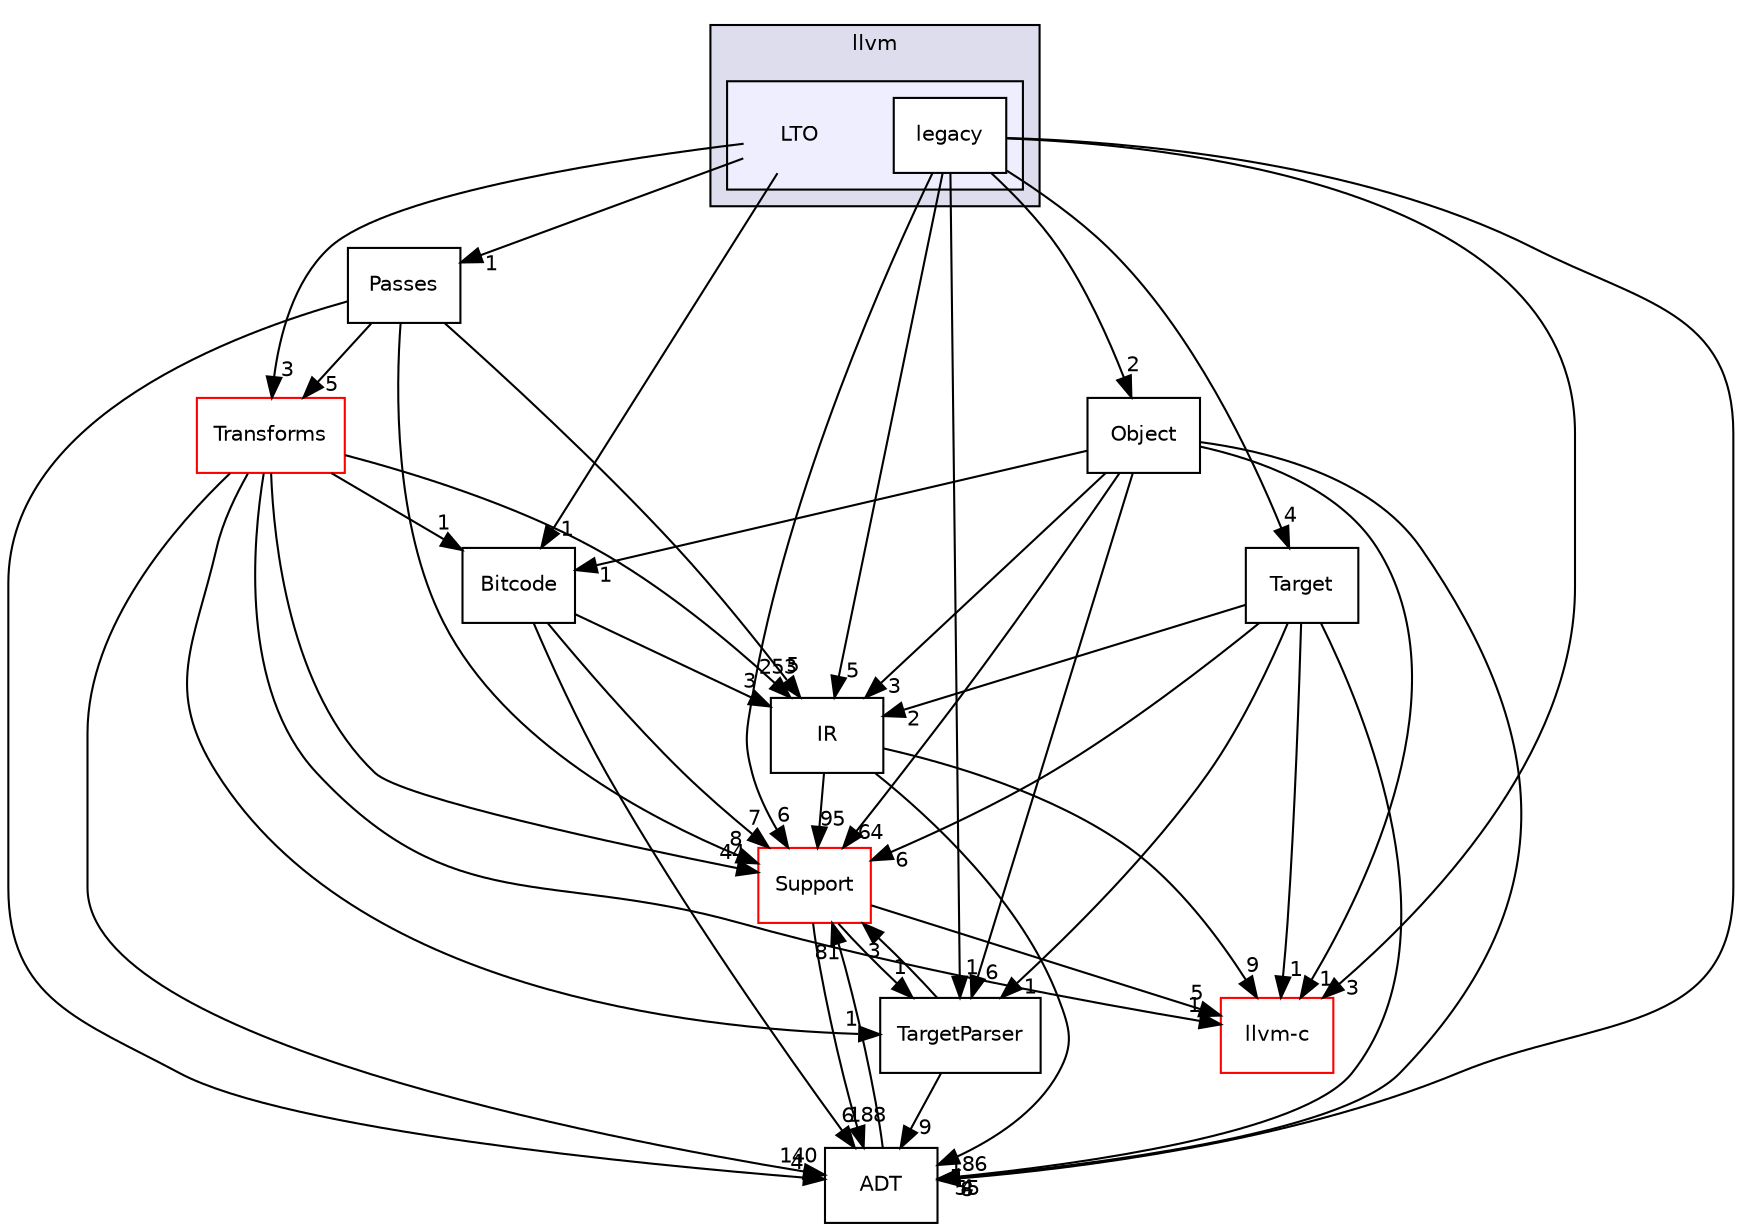 digraph "include/llvm/LTO" {
  bgcolor=transparent;
  compound=true
  node [ fontsize="10", fontname="Helvetica"];
  edge [ labelfontsize="10", labelfontname="Helvetica"];
  subgraph clusterdir_dcde91663b8816e1e2311938ccd8f690 {
    graph [ bgcolor="#ddddee", pencolor="black", label="llvm" fontname="Helvetica", fontsize="10", URL="dir_dcde91663b8816e1e2311938ccd8f690.html"]
  subgraph clusterdir_cc522023cc5493cf2b50d74d7c9ccff5 {
    graph [ bgcolor="#eeeeff", pencolor="black", label="" URL="dir_cc522023cc5493cf2b50d74d7c9ccff5.html"];
    dir_cc522023cc5493cf2b50d74d7c9ccff5 [shape=plaintext label="LTO"];
    dir_0205f525a855998e8e5978b4c280f48e [shape=box label="legacy" color="black" fillcolor="white" style="filled" URL="dir_0205f525a855998e8e5978b4c280f48e.html"];
  }
  }
  dir_c3e93f23a4a31c717998b98ce143b7c0 [shape=box label="IR" URL="dir_c3e93f23a4a31c717998b98ce143b7c0.html"];
  dir_b21276aa901501839874154d4047f901 [shape=box label="Object" URL="dir_b21276aa901501839874154d4047f901.html"];
  dir_598cf91845408a082c3b79895c9b278f [shape=box label="Passes" URL="dir_598cf91845408a082c3b79895c9b278f.html"];
  dir_ae1e398ac700924fa434b51c248a5531 [shape=box label="Support" color="red" URL="dir_ae1e398ac700924fa434b51c248a5531.html"];
  dir_32453792af2ba70c54e3ccae3a790d1b [shape=box label="ADT" URL="dir_32453792af2ba70c54e3ccae3a790d1b.html"];
  dir_93bbf26a6ebee48bd39196855fde3e19 [shape=box label="Target" URL="dir_93bbf26a6ebee48bd39196855fde3e19.html"];
  dir_4af373fa4aadd15fa512c52245df42e9 [shape=box label="Bitcode" URL="dir_4af373fa4aadd15fa512c52245df42e9.html"];
  dir_5625ec55672b6ae9c183a884d9f7b761 [shape=box label="Transforms" color="red" URL="dir_5625ec55672b6ae9c183a884d9f7b761.html"];
  dir_b404620133d8508a838af4d853306b62 [shape=box label="TargetParser" URL="dir_b404620133d8508a838af4d853306b62.html"];
  dir_db1e4f1ef1b4536ff54becd23c94e664 [shape=box label="llvm-c" color="red" URL="dir_db1e4f1ef1b4536ff54becd23c94e664.html"];
  dir_c3e93f23a4a31c717998b98ce143b7c0->dir_ae1e398ac700924fa434b51c248a5531 [headlabel="95", labeldistance=1.5 headhref="dir_000010_000011.html"];
  dir_c3e93f23a4a31c717998b98ce143b7c0->dir_32453792af2ba70c54e3ccae3a790d1b [headlabel="186", labeldistance=1.5 headhref="dir_000010_000007.html"];
  dir_c3e93f23a4a31c717998b98ce143b7c0->dir_db1e4f1ef1b4536ff54becd23c94e664 [headlabel="9", labeldistance=1.5 headhref="dir_000010_000002.html"];
  dir_b21276aa901501839874154d4047f901->dir_c3e93f23a4a31c717998b98ce143b7c0 [headlabel="3", labeldistance=1.5 headhref="dir_000023_000010.html"];
  dir_b21276aa901501839874154d4047f901->dir_ae1e398ac700924fa434b51c248a5531 [headlabel="64", labeldistance=1.5 headhref="dir_000023_000011.html"];
  dir_b21276aa901501839874154d4047f901->dir_32453792af2ba70c54e3ccae3a790d1b [headlabel="55", labeldistance=1.5 headhref="dir_000023_000007.html"];
  dir_b21276aa901501839874154d4047f901->dir_4af373fa4aadd15fa512c52245df42e9 [headlabel="1", labeldistance=1.5 headhref="dir_000023_000024.html"];
  dir_b21276aa901501839874154d4047f901->dir_b404620133d8508a838af4d853306b62 [headlabel="6", labeldistance=1.5 headhref="dir_000023_000029.html"];
  dir_b21276aa901501839874154d4047f901->dir_db1e4f1ef1b4536ff54becd23c94e664 [headlabel="1", labeldistance=1.5 headhref="dir_000023_000002.html"];
  dir_0205f525a855998e8e5978b4c280f48e->dir_c3e93f23a4a31c717998b98ce143b7c0 [headlabel="5", labeldistance=1.5 headhref="dir_000280_000010.html"];
  dir_0205f525a855998e8e5978b4c280f48e->dir_b21276aa901501839874154d4047f901 [headlabel="2", labeldistance=1.5 headhref="dir_000280_000023.html"];
  dir_0205f525a855998e8e5978b4c280f48e->dir_ae1e398ac700924fa434b51c248a5531 [headlabel="6", labeldistance=1.5 headhref="dir_000280_000011.html"];
  dir_0205f525a855998e8e5978b4c280f48e->dir_32453792af2ba70c54e3ccae3a790d1b [headlabel="8", labeldistance=1.5 headhref="dir_000280_000007.html"];
  dir_0205f525a855998e8e5978b4c280f48e->dir_93bbf26a6ebee48bd39196855fde3e19 [headlabel="4", labeldistance=1.5 headhref="dir_000280_000303.html"];
  dir_0205f525a855998e8e5978b4c280f48e->dir_b404620133d8508a838af4d853306b62 [headlabel="1", labeldistance=1.5 headhref="dir_000280_000029.html"];
  dir_0205f525a855998e8e5978b4c280f48e->dir_db1e4f1ef1b4536ff54becd23c94e664 [headlabel="3", labeldistance=1.5 headhref="dir_000280_000002.html"];
  dir_598cf91845408a082c3b79895c9b278f->dir_c3e93f23a4a31c717998b98ce143b7c0 [headlabel="5", labeldistance=1.5 headhref="dir_000295_000010.html"];
  dir_598cf91845408a082c3b79895c9b278f->dir_ae1e398ac700924fa434b51c248a5531 [headlabel="8", labeldistance=1.5 headhref="dir_000295_000011.html"];
  dir_598cf91845408a082c3b79895c9b278f->dir_32453792af2ba70c54e3ccae3a790d1b [headlabel="4", labeldistance=1.5 headhref="dir_000295_000007.html"];
  dir_598cf91845408a082c3b79895c9b278f->dir_5625ec55672b6ae9c183a884d9f7b761 [headlabel="5", labeldistance=1.5 headhref="dir_000295_000013.html"];
  dir_ae1e398ac700924fa434b51c248a5531->dir_32453792af2ba70c54e3ccae3a790d1b [headlabel="188", labeldistance=1.5 headhref="dir_000011_000007.html"];
  dir_ae1e398ac700924fa434b51c248a5531->dir_b404620133d8508a838af4d853306b62 [headlabel="1", labeldistance=1.5 headhref="dir_000011_000029.html"];
  dir_ae1e398ac700924fa434b51c248a5531->dir_db1e4f1ef1b4536ff54becd23c94e664 [headlabel="5", labeldistance=1.5 headhref="dir_000011_000002.html"];
  dir_32453792af2ba70c54e3ccae3a790d1b->dir_ae1e398ac700924fa434b51c248a5531 [headlabel="81", labeldistance=1.5 headhref="dir_000007_000011.html"];
  dir_93bbf26a6ebee48bd39196855fde3e19->dir_c3e93f23a4a31c717998b98ce143b7c0 [headlabel="2", labeldistance=1.5 headhref="dir_000303_000010.html"];
  dir_93bbf26a6ebee48bd39196855fde3e19->dir_ae1e398ac700924fa434b51c248a5531 [headlabel="6", labeldistance=1.5 headhref="dir_000303_000011.html"];
  dir_93bbf26a6ebee48bd39196855fde3e19->dir_32453792af2ba70c54e3ccae3a790d1b [headlabel="4", labeldistance=1.5 headhref="dir_000303_000007.html"];
  dir_93bbf26a6ebee48bd39196855fde3e19->dir_b404620133d8508a838af4d853306b62 [headlabel="1", labeldistance=1.5 headhref="dir_000303_000029.html"];
  dir_93bbf26a6ebee48bd39196855fde3e19->dir_db1e4f1ef1b4536ff54becd23c94e664 [headlabel="1", labeldistance=1.5 headhref="dir_000303_000002.html"];
  dir_4af373fa4aadd15fa512c52245df42e9->dir_c3e93f23a4a31c717998b98ce143b7c0 [headlabel="3", labeldistance=1.5 headhref="dir_000024_000010.html"];
  dir_4af373fa4aadd15fa512c52245df42e9->dir_ae1e398ac700924fa434b51c248a5531 [headlabel="7", labeldistance=1.5 headhref="dir_000024_000011.html"];
  dir_4af373fa4aadd15fa512c52245df42e9->dir_32453792af2ba70c54e3ccae3a790d1b [headlabel="6", labeldistance=1.5 headhref="dir_000024_000007.html"];
  dir_5625ec55672b6ae9c183a884d9f7b761->dir_c3e93f23a4a31c717998b98ce143b7c0 [headlabel="253", labeldistance=1.5 headhref="dir_000013_000010.html"];
  dir_5625ec55672b6ae9c183a884d9f7b761->dir_ae1e398ac700924fa434b51c248a5531 [headlabel="44", labeldistance=1.5 headhref="dir_000013_000011.html"];
  dir_5625ec55672b6ae9c183a884d9f7b761->dir_32453792af2ba70c54e3ccae3a790d1b [headlabel="140", labeldistance=1.5 headhref="dir_000013_000007.html"];
  dir_5625ec55672b6ae9c183a884d9f7b761->dir_4af373fa4aadd15fa512c52245df42e9 [headlabel="1", labeldistance=1.5 headhref="dir_000013_000024.html"];
  dir_5625ec55672b6ae9c183a884d9f7b761->dir_b404620133d8508a838af4d853306b62 [headlabel="1", labeldistance=1.5 headhref="dir_000013_000029.html"];
  dir_5625ec55672b6ae9c183a884d9f7b761->dir_db1e4f1ef1b4536ff54becd23c94e664 [headlabel="1", labeldistance=1.5 headhref="dir_000013_000002.html"];
  dir_cc522023cc5493cf2b50d74d7c9ccff5->dir_598cf91845408a082c3b79895c9b278f [headlabel="1", labeldistance=1.5 headhref="dir_000279_000295.html"];
  dir_cc522023cc5493cf2b50d74d7c9ccff5->dir_4af373fa4aadd15fa512c52245df42e9 [headlabel="1", labeldistance=1.5 headhref="dir_000279_000024.html"];
  dir_cc522023cc5493cf2b50d74d7c9ccff5->dir_5625ec55672b6ae9c183a884d9f7b761 [headlabel="3", labeldistance=1.5 headhref="dir_000279_000013.html"];
  dir_b404620133d8508a838af4d853306b62->dir_ae1e398ac700924fa434b51c248a5531 [headlabel="3", labeldistance=1.5 headhref="dir_000029_000011.html"];
  dir_b404620133d8508a838af4d853306b62->dir_32453792af2ba70c54e3ccae3a790d1b [headlabel="9", labeldistance=1.5 headhref="dir_000029_000007.html"];
}
